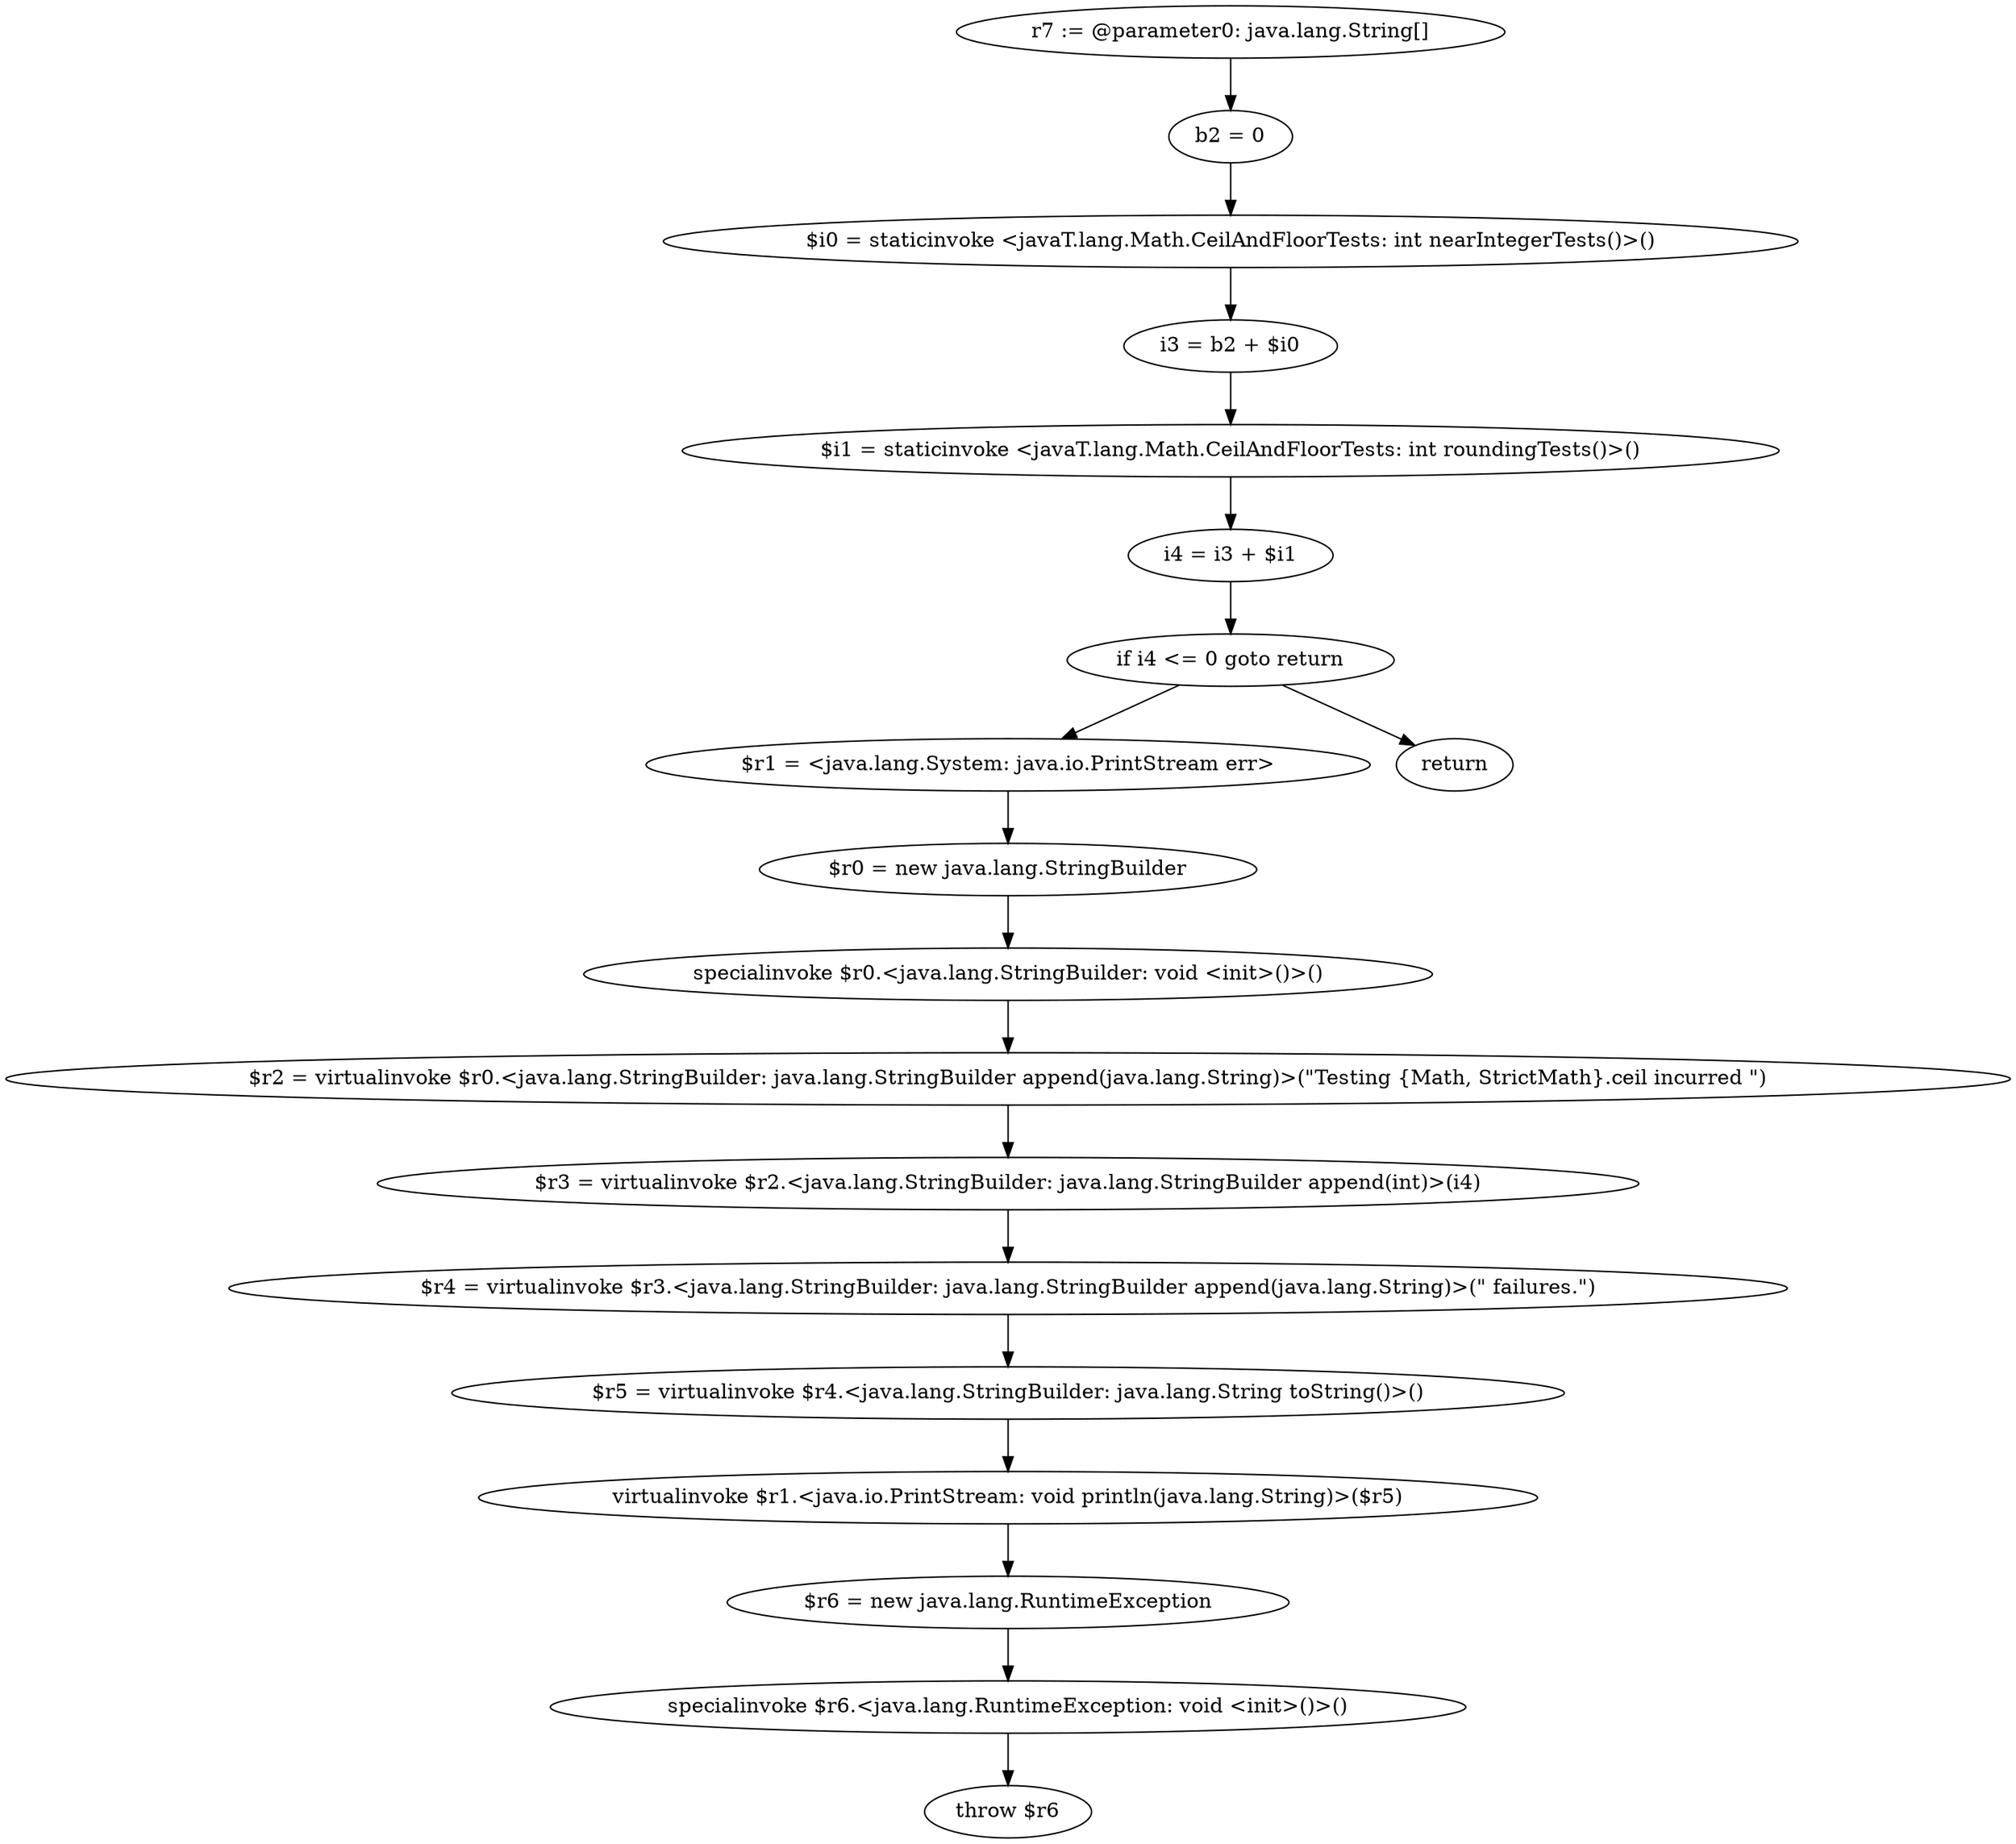 digraph "unitGraph" {
    "r7 := @parameter0: java.lang.String[]"
    "b2 = 0"
    "$i0 = staticinvoke <javaT.lang.Math.CeilAndFloorTests: int nearIntegerTests()>()"
    "i3 = b2 + $i0"
    "$i1 = staticinvoke <javaT.lang.Math.CeilAndFloorTests: int roundingTests()>()"
    "i4 = i3 + $i1"
    "if i4 <= 0 goto return"
    "$r1 = <java.lang.System: java.io.PrintStream err>"
    "$r0 = new java.lang.StringBuilder"
    "specialinvoke $r0.<java.lang.StringBuilder: void <init>()>()"
    "$r2 = virtualinvoke $r0.<java.lang.StringBuilder: java.lang.StringBuilder append(java.lang.String)>(\"Testing {Math, StrictMath}.ceil incurred \")"
    "$r3 = virtualinvoke $r2.<java.lang.StringBuilder: java.lang.StringBuilder append(int)>(i4)"
    "$r4 = virtualinvoke $r3.<java.lang.StringBuilder: java.lang.StringBuilder append(java.lang.String)>(\" failures.\")"
    "$r5 = virtualinvoke $r4.<java.lang.StringBuilder: java.lang.String toString()>()"
    "virtualinvoke $r1.<java.io.PrintStream: void println(java.lang.String)>($r5)"
    "$r6 = new java.lang.RuntimeException"
    "specialinvoke $r6.<java.lang.RuntimeException: void <init>()>()"
    "throw $r6"
    "return"
    "r7 := @parameter0: java.lang.String[]"->"b2 = 0";
    "b2 = 0"->"$i0 = staticinvoke <javaT.lang.Math.CeilAndFloorTests: int nearIntegerTests()>()";
    "$i0 = staticinvoke <javaT.lang.Math.CeilAndFloorTests: int nearIntegerTests()>()"->"i3 = b2 + $i0";
    "i3 = b2 + $i0"->"$i1 = staticinvoke <javaT.lang.Math.CeilAndFloorTests: int roundingTests()>()";
    "$i1 = staticinvoke <javaT.lang.Math.CeilAndFloorTests: int roundingTests()>()"->"i4 = i3 + $i1";
    "i4 = i3 + $i1"->"if i4 <= 0 goto return";
    "if i4 <= 0 goto return"->"$r1 = <java.lang.System: java.io.PrintStream err>";
    "if i4 <= 0 goto return"->"return";
    "$r1 = <java.lang.System: java.io.PrintStream err>"->"$r0 = new java.lang.StringBuilder";
    "$r0 = new java.lang.StringBuilder"->"specialinvoke $r0.<java.lang.StringBuilder: void <init>()>()";
    "specialinvoke $r0.<java.lang.StringBuilder: void <init>()>()"->"$r2 = virtualinvoke $r0.<java.lang.StringBuilder: java.lang.StringBuilder append(java.lang.String)>(\"Testing {Math, StrictMath}.ceil incurred \")";
    "$r2 = virtualinvoke $r0.<java.lang.StringBuilder: java.lang.StringBuilder append(java.lang.String)>(\"Testing {Math, StrictMath}.ceil incurred \")"->"$r3 = virtualinvoke $r2.<java.lang.StringBuilder: java.lang.StringBuilder append(int)>(i4)";
    "$r3 = virtualinvoke $r2.<java.lang.StringBuilder: java.lang.StringBuilder append(int)>(i4)"->"$r4 = virtualinvoke $r3.<java.lang.StringBuilder: java.lang.StringBuilder append(java.lang.String)>(\" failures.\")";
    "$r4 = virtualinvoke $r3.<java.lang.StringBuilder: java.lang.StringBuilder append(java.lang.String)>(\" failures.\")"->"$r5 = virtualinvoke $r4.<java.lang.StringBuilder: java.lang.String toString()>()";
    "$r5 = virtualinvoke $r4.<java.lang.StringBuilder: java.lang.String toString()>()"->"virtualinvoke $r1.<java.io.PrintStream: void println(java.lang.String)>($r5)";
    "virtualinvoke $r1.<java.io.PrintStream: void println(java.lang.String)>($r5)"->"$r6 = new java.lang.RuntimeException";
    "$r6 = new java.lang.RuntimeException"->"specialinvoke $r6.<java.lang.RuntimeException: void <init>()>()";
    "specialinvoke $r6.<java.lang.RuntimeException: void <init>()>()"->"throw $r6";
}
